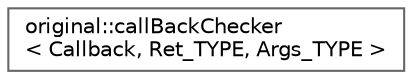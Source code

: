 digraph "Graphical Class Hierarchy"
{
 // LATEX_PDF_SIZE
  bgcolor="transparent";
  edge [fontname=Helvetica,fontsize=10,labelfontname=Helvetica,labelfontsize=10];
  node [fontname=Helvetica,fontsize=10,shape=box,height=0.2,width=0.4];
  rankdir="LR";
  Node0 [id="Node000000",label="original::callBackChecker\l\< Callback, Ret_TYPE, Args_TYPE \>",height=0.2,width=0.4,color="grey40", fillcolor="white", style="filled",URL="$classoriginal_1_1call_back_checker.html",tooltip=" "];
}
